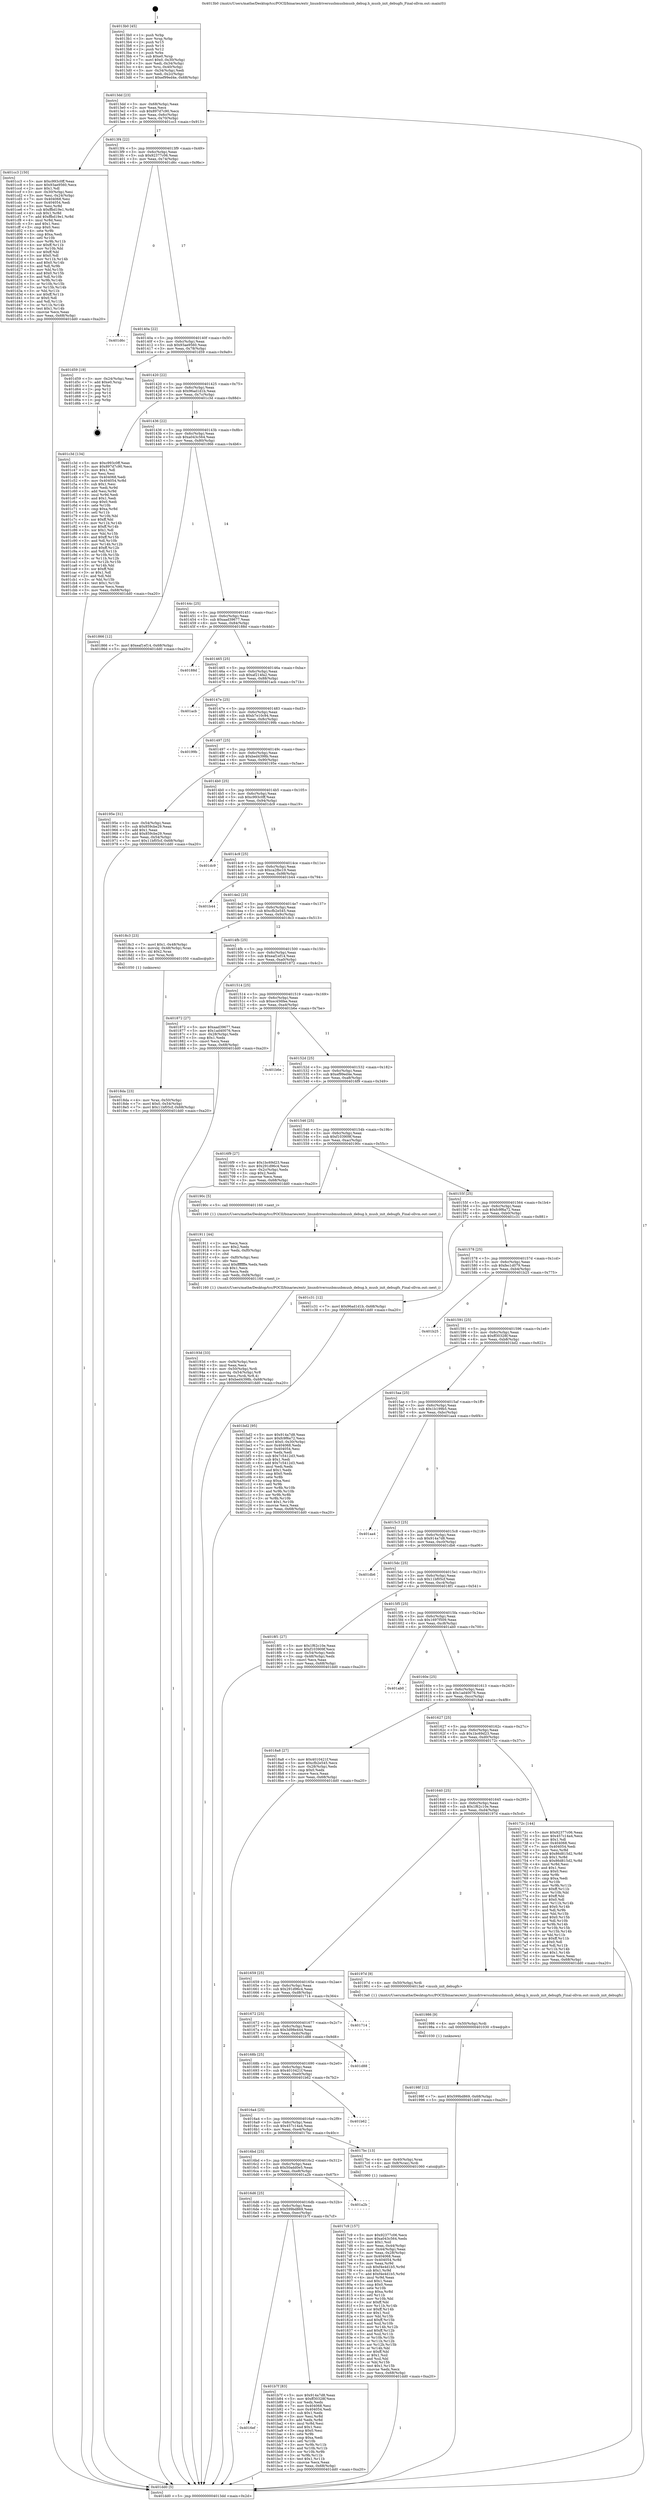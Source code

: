 digraph "0x4013b0" {
  label = "0x4013b0 (/mnt/c/Users/mathe/Desktop/tcc/POCII/binaries/extr_linuxdriversusbmusbmusb_debug.h_musb_init_debugfs_Final-ollvm.out::main(0))"
  labelloc = "t"
  node[shape=record]

  Entry [label="",width=0.3,height=0.3,shape=circle,fillcolor=black,style=filled]
  "0x4013dd" [label="{
     0x4013dd [23]\l
     | [instrs]\l
     &nbsp;&nbsp;0x4013dd \<+3\>: mov -0x68(%rbp),%eax\l
     &nbsp;&nbsp;0x4013e0 \<+2\>: mov %eax,%ecx\l
     &nbsp;&nbsp;0x4013e2 \<+6\>: sub $0x897d7c90,%ecx\l
     &nbsp;&nbsp;0x4013e8 \<+3\>: mov %eax,-0x6c(%rbp)\l
     &nbsp;&nbsp;0x4013eb \<+3\>: mov %ecx,-0x70(%rbp)\l
     &nbsp;&nbsp;0x4013ee \<+6\>: je 0000000000401cc3 \<main+0x913\>\l
  }"]
  "0x401cc3" [label="{
     0x401cc3 [150]\l
     | [instrs]\l
     &nbsp;&nbsp;0x401cc3 \<+5\>: mov $0xc993c0ff,%eax\l
     &nbsp;&nbsp;0x401cc8 \<+5\>: mov $0x93ae9560,%ecx\l
     &nbsp;&nbsp;0x401ccd \<+2\>: mov $0x1,%dl\l
     &nbsp;&nbsp;0x401ccf \<+3\>: mov -0x30(%rbp),%esi\l
     &nbsp;&nbsp;0x401cd2 \<+3\>: mov %esi,-0x24(%rbp)\l
     &nbsp;&nbsp;0x401cd5 \<+7\>: mov 0x404068,%esi\l
     &nbsp;&nbsp;0x401cdc \<+7\>: mov 0x404054,%edi\l
     &nbsp;&nbsp;0x401ce3 \<+3\>: mov %esi,%r8d\l
     &nbsp;&nbsp;0x401ce6 \<+7\>: sub $0xffbd19e1,%r8d\l
     &nbsp;&nbsp;0x401ced \<+4\>: sub $0x1,%r8d\l
     &nbsp;&nbsp;0x401cf1 \<+7\>: add $0xffbd19e1,%r8d\l
     &nbsp;&nbsp;0x401cf8 \<+4\>: imul %r8d,%esi\l
     &nbsp;&nbsp;0x401cfc \<+3\>: and $0x1,%esi\l
     &nbsp;&nbsp;0x401cff \<+3\>: cmp $0x0,%esi\l
     &nbsp;&nbsp;0x401d02 \<+4\>: sete %r9b\l
     &nbsp;&nbsp;0x401d06 \<+3\>: cmp $0xa,%edi\l
     &nbsp;&nbsp;0x401d09 \<+4\>: setl %r10b\l
     &nbsp;&nbsp;0x401d0d \<+3\>: mov %r9b,%r11b\l
     &nbsp;&nbsp;0x401d10 \<+4\>: xor $0xff,%r11b\l
     &nbsp;&nbsp;0x401d14 \<+3\>: mov %r10b,%bl\l
     &nbsp;&nbsp;0x401d17 \<+3\>: xor $0xff,%bl\l
     &nbsp;&nbsp;0x401d1a \<+3\>: xor $0x0,%dl\l
     &nbsp;&nbsp;0x401d1d \<+3\>: mov %r11b,%r14b\l
     &nbsp;&nbsp;0x401d20 \<+4\>: and $0x0,%r14b\l
     &nbsp;&nbsp;0x401d24 \<+3\>: and %dl,%r9b\l
     &nbsp;&nbsp;0x401d27 \<+3\>: mov %bl,%r15b\l
     &nbsp;&nbsp;0x401d2a \<+4\>: and $0x0,%r15b\l
     &nbsp;&nbsp;0x401d2e \<+3\>: and %dl,%r10b\l
     &nbsp;&nbsp;0x401d31 \<+3\>: or %r9b,%r14b\l
     &nbsp;&nbsp;0x401d34 \<+3\>: or %r10b,%r15b\l
     &nbsp;&nbsp;0x401d37 \<+3\>: xor %r15b,%r14b\l
     &nbsp;&nbsp;0x401d3a \<+3\>: or %bl,%r11b\l
     &nbsp;&nbsp;0x401d3d \<+4\>: xor $0xff,%r11b\l
     &nbsp;&nbsp;0x401d41 \<+3\>: or $0x0,%dl\l
     &nbsp;&nbsp;0x401d44 \<+3\>: and %dl,%r11b\l
     &nbsp;&nbsp;0x401d47 \<+3\>: or %r11b,%r14b\l
     &nbsp;&nbsp;0x401d4a \<+4\>: test $0x1,%r14b\l
     &nbsp;&nbsp;0x401d4e \<+3\>: cmovne %ecx,%eax\l
     &nbsp;&nbsp;0x401d51 \<+3\>: mov %eax,-0x68(%rbp)\l
     &nbsp;&nbsp;0x401d54 \<+5\>: jmp 0000000000401dd0 \<main+0xa20\>\l
  }"]
  "0x4013f4" [label="{
     0x4013f4 [22]\l
     | [instrs]\l
     &nbsp;&nbsp;0x4013f4 \<+5\>: jmp 00000000004013f9 \<main+0x49\>\l
     &nbsp;&nbsp;0x4013f9 \<+3\>: mov -0x6c(%rbp),%eax\l
     &nbsp;&nbsp;0x4013fc \<+5\>: sub $0x92377c06,%eax\l
     &nbsp;&nbsp;0x401401 \<+3\>: mov %eax,-0x74(%rbp)\l
     &nbsp;&nbsp;0x401404 \<+6\>: je 0000000000401d6c \<main+0x9bc\>\l
  }"]
  Exit [label="",width=0.3,height=0.3,shape=circle,fillcolor=black,style=filled,peripheries=2]
  "0x401d6c" [label="{
     0x401d6c\l
  }", style=dashed]
  "0x40140a" [label="{
     0x40140a [22]\l
     | [instrs]\l
     &nbsp;&nbsp;0x40140a \<+5\>: jmp 000000000040140f \<main+0x5f\>\l
     &nbsp;&nbsp;0x40140f \<+3\>: mov -0x6c(%rbp),%eax\l
     &nbsp;&nbsp;0x401412 \<+5\>: sub $0x93ae9560,%eax\l
     &nbsp;&nbsp;0x401417 \<+3\>: mov %eax,-0x78(%rbp)\l
     &nbsp;&nbsp;0x40141a \<+6\>: je 0000000000401d59 \<main+0x9a9\>\l
  }"]
  "0x4016ef" [label="{
     0x4016ef\l
  }", style=dashed]
  "0x401d59" [label="{
     0x401d59 [19]\l
     | [instrs]\l
     &nbsp;&nbsp;0x401d59 \<+3\>: mov -0x24(%rbp),%eax\l
     &nbsp;&nbsp;0x401d5c \<+7\>: add $0xe0,%rsp\l
     &nbsp;&nbsp;0x401d63 \<+1\>: pop %rbx\l
     &nbsp;&nbsp;0x401d64 \<+2\>: pop %r12\l
     &nbsp;&nbsp;0x401d66 \<+2\>: pop %r14\l
     &nbsp;&nbsp;0x401d68 \<+2\>: pop %r15\l
     &nbsp;&nbsp;0x401d6a \<+1\>: pop %rbp\l
     &nbsp;&nbsp;0x401d6b \<+1\>: ret\l
  }"]
  "0x401420" [label="{
     0x401420 [22]\l
     | [instrs]\l
     &nbsp;&nbsp;0x401420 \<+5\>: jmp 0000000000401425 \<main+0x75\>\l
     &nbsp;&nbsp;0x401425 \<+3\>: mov -0x6c(%rbp),%eax\l
     &nbsp;&nbsp;0x401428 \<+5\>: sub $0x96ad1d1b,%eax\l
     &nbsp;&nbsp;0x40142d \<+3\>: mov %eax,-0x7c(%rbp)\l
     &nbsp;&nbsp;0x401430 \<+6\>: je 0000000000401c3d \<main+0x88d\>\l
  }"]
  "0x401b7f" [label="{
     0x401b7f [83]\l
     | [instrs]\l
     &nbsp;&nbsp;0x401b7f \<+5\>: mov $0x914a7d8,%eax\l
     &nbsp;&nbsp;0x401b84 \<+5\>: mov $0xff30328f,%ecx\l
     &nbsp;&nbsp;0x401b89 \<+2\>: xor %edx,%edx\l
     &nbsp;&nbsp;0x401b8b \<+7\>: mov 0x404068,%esi\l
     &nbsp;&nbsp;0x401b92 \<+7\>: mov 0x404054,%edi\l
     &nbsp;&nbsp;0x401b99 \<+3\>: sub $0x1,%edx\l
     &nbsp;&nbsp;0x401b9c \<+3\>: mov %esi,%r8d\l
     &nbsp;&nbsp;0x401b9f \<+3\>: add %edx,%r8d\l
     &nbsp;&nbsp;0x401ba2 \<+4\>: imul %r8d,%esi\l
     &nbsp;&nbsp;0x401ba6 \<+3\>: and $0x1,%esi\l
     &nbsp;&nbsp;0x401ba9 \<+3\>: cmp $0x0,%esi\l
     &nbsp;&nbsp;0x401bac \<+4\>: sete %r9b\l
     &nbsp;&nbsp;0x401bb0 \<+3\>: cmp $0xa,%edi\l
     &nbsp;&nbsp;0x401bb3 \<+4\>: setl %r10b\l
     &nbsp;&nbsp;0x401bb7 \<+3\>: mov %r9b,%r11b\l
     &nbsp;&nbsp;0x401bba \<+3\>: and %r10b,%r11b\l
     &nbsp;&nbsp;0x401bbd \<+3\>: xor %r10b,%r9b\l
     &nbsp;&nbsp;0x401bc0 \<+3\>: or %r9b,%r11b\l
     &nbsp;&nbsp;0x401bc3 \<+4\>: test $0x1,%r11b\l
     &nbsp;&nbsp;0x401bc7 \<+3\>: cmovne %ecx,%eax\l
     &nbsp;&nbsp;0x401bca \<+3\>: mov %eax,-0x68(%rbp)\l
     &nbsp;&nbsp;0x401bcd \<+5\>: jmp 0000000000401dd0 \<main+0xa20\>\l
  }"]
  "0x401c3d" [label="{
     0x401c3d [134]\l
     | [instrs]\l
     &nbsp;&nbsp;0x401c3d \<+5\>: mov $0xc993c0ff,%eax\l
     &nbsp;&nbsp;0x401c42 \<+5\>: mov $0x897d7c90,%ecx\l
     &nbsp;&nbsp;0x401c47 \<+2\>: mov $0x1,%dl\l
     &nbsp;&nbsp;0x401c49 \<+2\>: xor %esi,%esi\l
     &nbsp;&nbsp;0x401c4b \<+7\>: mov 0x404068,%edi\l
     &nbsp;&nbsp;0x401c52 \<+8\>: mov 0x404054,%r8d\l
     &nbsp;&nbsp;0x401c5a \<+3\>: sub $0x1,%esi\l
     &nbsp;&nbsp;0x401c5d \<+3\>: mov %edi,%r9d\l
     &nbsp;&nbsp;0x401c60 \<+3\>: add %esi,%r9d\l
     &nbsp;&nbsp;0x401c63 \<+4\>: imul %r9d,%edi\l
     &nbsp;&nbsp;0x401c67 \<+3\>: and $0x1,%edi\l
     &nbsp;&nbsp;0x401c6a \<+3\>: cmp $0x0,%edi\l
     &nbsp;&nbsp;0x401c6d \<+4\>: sete %r10b\l
     &nbsp;&nbsp;0x401c71 \<+4\>: cmp $0xa,%r8d\l
     &nbsp;&nbsp;0x401c75 \<+4\>: setl %r11b\l
     &nbsp;&nbsp;0x401c79 \<+3\>: mov %r10b,%bl\l
     &nbsp;&nbsp;0x401c7c \<+3\>: xor $0xff,%bl\l
     &nbsp;&nbsp;0x401c7f \<+3\>: mov %r11b,%r14b\l
     &nbsp;&nbsp;0x401c82 \<+4\>: xor $0xff,%r14b\l
     &nbsp;&nbsp;0x401c86 \<+3\>: xor $0x1,%dl\l
     &nbsp;&nbsp;0x401c89 \<+3\>: mov %bl,%r15b\l
     &nbsp;&nbsp;0x401c8c \<+4\>: and $0xff,%r15b\l
     &nbsp;&nbsp;0x401c90 \<+3\>: and %dl,%r10b\l
     &nbsp;&nbsp;0x401c93 \<+3\>: mov %r14b,%r12b\l
     &nbsp;&nbsp;0x401c96 \<+4\>: and $0xff,%r12b\l
     &nbsp;&nbsp;0x401c9a \<+3\>: and %dl,%r11b\l
     &nbsp;&nbsp;0x401c9d \<+3\>: or %r10b,%r15b\l
     &nbsp;&nbsp;0x401ca0 \<+3\>: or %r11b,%r12b\l
     &nbsp;&nbsp;0x401ca3 \<+3\>: xor %r12b,%r15b\l
     &nbsp;&nbsp;0x401ca6 \<+3\>: or %r14b,%bl\l
     &nbsp;&nbsp;0x401ca9 \<+3\>: xor $0xff,%bl\l
     &nbsp;&nbsp;0x401cac \<+3\>: or $0x1,%dl\l
     &nbsp;&nbsp;0x401caf \<+2\>: and %dl,%bl\l
     &nbsp;&nbsp;0x401cb1 \<+3\>: or %bl,%r15b\l
     &nbsp;&nbsp;0x401cb4 \<+4\>: test $0x1,%r15b\l
     &nbsp;&nbsp;0x401cb8 \<+3\>: cmovne %ecx,%eax\l
     &nbsp;&nbsp;0x401cbb \<+3\>: mov %eax,-0x68(%rbp)\l
     &nbsp;&nbsp;0x401cbe \<+5\>: jmp 0000000000401dd0 \<main+0xa20\>\l
  }"]
  "0x401436" [label="{
     0x401436 [22]\l
     | [instrs]\l
     &nbsp;&nbsp;0x401436 \<+5\>: jmp 000000000040143b \<main+0x8b\>\l
     &nbsp;&nbsp;0x40143b \<+3\>: mov -0x6c(%rbp),%eax\l
     &nbsp;&nbsp;0x40143e \<+5\>: sub $0xa043c564,%eax\l
     &nbsp;&nbsp;0x401443 \<+3\>: mov %eax,-0x80(%rbp)\l
     &nbsp;&nbsp;0x401446 \<+6\>: je 0000000000401866 \<main+0x4b6\>\l
  }"]
  "0x4016d6" [label="{
     0x4016d6 [25]\l
     | [instrs]\l
     &nbsp;&nbsp;0x4016d6 \<+5\>: jmp 00000000004016db \<main+0x32b\>\l
     &nbsp;&nbsp;0x4016db \<+3\>: mov -0x6c(%rbp),%eax\l
     &nbsp;&nbsp;0x4016de \<+5\>: sub $0x599bd869,%eax\l
     &nbsp;&nbsp;0x4016e3 \<+6\>: mov %eax,-0xec(%rbp)\l
     &nbsp;&nbsp;0x4016e9 \<+6\>: je 0000000000401b7f \<main+0x7cf\>\l
  }"]
  "0x401866" [label="{
     0x401866 [12]\l
     | [instrs]\l
     &nbsp;&nbsp;0x401866 \<+7\>: movl $0xeaf1ef14,-0x68(%rbp)\l
     &nbsp;&nbsp;0x40186d \<+5\>: jmp 0000000000401dd0 \<main+0xa20\>\l
  }"]
  "0x40144c" [label="{
     0x40144c [25]\l
     | [instrs]\l
     &nbsp;&nbsp;0x40144c \<+5\>: jmp 0000000000401451 \<main+0xa1\>\l
     &nbsp;&nbsp;0x401451 \<+3\>: mov -0x6c(%rbp),%eax\l
     &nbsp;&nbsp;0x401454 \<+5\>: sub $0xaad39677,%eax\l
     &nbsp;&nbsp;0x401459 \<+6\>: mov %eax,-0x84(%rbp)\l
     &nbsp;&nbsp;0x40145f \<+6\>: je 000000000040188d \<main+0x4dd\>\l
  }"]
  "0x401a2b" [label="{
     0x401a2b\l
  }", style=dashed]
  "0x40188d" [label="{
     0x40188d\l
  }", style=dashed]
  "0x401465" [label="{
     0x401465 [25]\l
     | [instrs]\l
     &nbsp;&nbsp;0x401465 \<+5\>: jmp 000000000040146a \<main+0xba\>\l
     &nbsp;&nbsp;0x40146a \<+3\>: mov -0x6c(%rbp),%eax\l
     &nbsp;&nbsp;0x40146d \<+5\>: sub $0xaf214fa2,%eax\l
     &nbsp;&nbsp;0x401472 \<+6\>: mov %eax,-0x88(%rbp)\l
     &nbsp;&nbsp;0x401478 \<+6\>: je 0000000000401acb \<main+0x71b\>\l
  }"]
  "0x40198f" [label="{
     0x40198f [12]\l
     | [instrs]\l
     &nbsp;&nbsp;0x40198f \<+7\>: movl $0x599bd869,-0x68(%rbp)\l
     &nbsp;&nbsp;0x401996 \<+5\>: jmp 0000000000401dd0 \<main+0xa20\>\l
  }"]
  "0x401acb" [label="{
     0x401acb\l
  }", style=dashed]
  "0x40147e" [label="{
     0x40147e [25]\l
     | [instrs]\l
     &nbsp;&nbsp;0x40147e \<+5\>: jmp 0000000000401483 \<main+0xd3\>\l
     &nbsp;&nbsp;0x401483 \<+3\>: mov -0x6c(%rbp),%eax\l
     &nbsp;&nbsp;0x401486 \<+5\>: sub $0xb7e10c94,%eax\l
     &nbsp;&nbsp;0x40148b \<+6\>: mov %eax,-0x8c(%rbp)\l
     &nbsp;&nbsp;0x401491 \<+6\>: je 000000000040199b \<main+0x5eb\>\l
  }"]
  "0x401986" [label="{
     0x401986 [9]\l
     | [instrs]\l
     &nbsp;&nbsp;0x401986 \<+4\>: mov -0x50(%rbp),%rdi\l
     &nbsp;&nbsp;0x40198a \<+5\>: call 0000000000401030 \<free@plt\>\l
     | [calls]\l
     &nbsp;&nbsp;0x401030 \{1\} (unknown)\l
  }"]
  "0x40199b" [label="{
     0x40199b\l
  }", style=dashed]
  "0x401497" [label="{
     0x401497 [25]\l
     | [instrs]\l
     &nbsp;&nbsp;0x401497 \<+5\>: jmp 000000000040149c \<main+0xec\>\l
     &nbsp;&nbsp;0x40149c \<+3\>: mov -0x6c(%rbp),%eax\l
     &nbsp;&nbsp;0x40149f \<+5\>: sub $0xbed4398b,%eax\l
     &nbsp;&nbsp;0x4014a4 \<+6\>: mov %eax,-0x90(%rbp)\l
     &nbsp;&nbsp;0x4014aa \<+6\>: je 000000000040195e \<main+0x5ae\>\l
  }"]
  "0x40193d" [label="{
     0x40193d [33]\l
     | [instrs]\l
     &nbsp;&nbsp;0x40193d \<+6\>: mov -0xf4(%rbp),%ecx\l
     &nbsp;&nbsp;0x401943 \<+3\>: imul %eax,%ecx\l
     &nbsp;&nbsp;0x401946 \<+4\>: mov -0x50(%rbp),%rdi\l
     &nbsp;&nbsp;0x40194a \<+4\>: movslq -0x54(%rbp),%r8\l
     &nbsp;&nbsp;0x40194e \<+4\>: mov %ecx,(%rdi,%r8,4)\l
     &nbsp;&nbsp;0x401952 \<+7\>: movl $0xbed4398b,-0x68(%rbp)\l
     &nbsp;&nbsp;0x401959 \<+5\>: jmp 0000000000401dd0 \<main+0xa20\>\l
  }"]
  "0x40195e" [label="{
     0x40195e [31]\l
     | [instrs]\l
     &nbsp;&nbsp;0x40195e \<+3\>: mov -0x54(%rbp),%eax\l
     &nbsp;&nbsp;0x401961 \<+5\>: sub $0x859cbe29,%eax\l
     &nbsp;&nbsp;0x401966 \<+3\>: add $0x1,%eax\l
     &nbsp;&nbsp;0x401969 \<+5\>: add $0x859cbe29,%eax\l
     &nbsp;&nbsp;0x40196e \<+3\>: mov %eax,-0x54(%rbp)\l
     &nbsp;&nbsp;0x401971 \<+7\>: movl $0x11bf05cf,-0x68(%rbp)\l
     &nbsp;&nbsp;0x401978 \<+5\>: jmp 0000000000401dd0 \<main+0xa20\>\l
  }"]
  "0x4014b0" [label="{
     0x4014b0 [25]\l
     | [instrs]\l
     &nbsp;&nbsp;0x4014b0 \<+5\>: jmp 00000000004014b5 \<main+0x105\>\l
     &nbsp;&nbsp;0x4014b5 \<+3\>: mov -0x6c(%rbp),%eax\l
     &nbsp;&nbsp;0x4014b8 \<+5\>: sub $0xc993c0ff,%eax\l
     &nbsp;&nbsp;0x4014bd \<+6\>: mov %eax,-0x94(%rbp)\l
     &nbsp;&nbsp;0x4014c3 \<+6\>: je 0000000000401dc9 \<main+0xa19\>\l
  }"]
  "0x401911" [label="{
     0x401911 [44]\l
     | [instrs]\l
     &nbsp;&nbsp;0x401911 \<+2\>: xor %ecx,%ecx\l
     &nbsp;&nbsp;0x401913 \<+5\>: mov $0x2,%edx\l
     &nbsp;&nbsp;0x401918 \<+6\>: mov %edx,-0xf0(%rbp)\l
     &nbsp;&nbsp;0x40191e \<+1\>: cltd\l
     &nbsp;&nbsp;0x40191f \<+6\>: mov -0xf0(%rbp),%esi\l
     &nbsp;&nbsp;0x401925 \<+2\>: idiv %esi\l
     &nbsp;&nbsp;0x401927 \<+6\>: imul $0xfffffffe,%edx,%edx\l
     &nbsp;&nbsp;0x40192d \<+3\>: sub $0x1,%ecx\l
     &nbsp;&nbsp;0x401930 \<+2\>: sub %ecx,%edx\l
     &nbsp;&nbsp;0x401932 \<+6\>: mov %edx,-0xf4(%rbp)\l
     &nbsp;&nbsp;0x401938 \<+5\>: call 0000000000401160 \<next_i\>\l
     | [calls]\l
     &nbsp;&nbsp;0x401160 \{1\} (/mnt/c/Users/mathe/Desktop/tcc/POCII/binaries/extr_linuxdriversusbmusbmusb_debug.h_musb_init_debugfs_Final-ollvm.out::next_i)\l
  }"]
  "0x401dc9" [label="{
     0x401dc9\l
  }", style=dashed]
  "0x4014c9" [label="{
     0x4014c9 [25]\l
     | [instrs]\l
     &nbsp;&nbsp;0x4014c9 \<+5\>: jmp 00000000004014ce \<main+0x11e\>\l
     &nbsp;&nbsp;0x4014ce \<+3\>: mov -0x6c(%rbp),%eax\l
     &nbsp;&nbsp;0x4014d1 \<+5\>: sub $0xca2fbc19,%eax\l
     &nbsp;&nbsp;0x4014d6 \<+6\>: mov %eax,-0x98(%rbp)\l
     &nbsp;&nbsp;0x4014dc \<+6\>: je 0000000000401b44 \<main+0x794\>\l
  }"]
  "0x4018da" [label="{
     0x4018da [23]\l
     | [instrs]\l
     &nbsp;&nbsp;0x4018da \<+4\>: mov %rax,-0x50(%rbp)\l
     &nbsp;&nbsp;0x4018de \<+7\>: movl $0x0,-0x54(%rbp)\l
     &nbsp;&nbsp;0x4018e5 \<+7\>: movl $0x11bf05cf,-0x68(%rbp)\l
     &nbsp;&nbsp;0x4018ec \<+5\>: jmp 0000000000401dd0 \<main+0xa20\>\l
  }"]
  "0x401b44" [label="{
     0x401b44\l
  }", style=dashed]
  "0x4014e2" [label="{
     0x4014e2 [25]\l
     | [instrs]\l
     &nbsp;&nbsp;0x4014e2 \<+5\>: jmp 00000000004014e7 \<main+0x137\>\l
     &nbsp;&nbsp;0x4014e7 \<+3\>: mov -0x6c(%rbp),%eax\l
     &nbsp;&nbsp;0x4014ea \<+5\>: sub $0xcfb2e545,%eax\l
     &nbsp;&nbsp;0x4014ef \<+6\>: mov %eax,-0x9c(%rbp)\l
     &nbsp;&nbsp;0x4014f5 \<+6\>: je 00000000004018c3 \<main+0x513\>\l
  }"]
  "0x4017c9" [label="{
     0x4017c9 [157]\l
     | [instrs]\l
     &nbsp;&nbsp;0x4017c9 \<+5\>: mov $0x92377c06,%ecx\l
     &nbsp;&nbsp;0x4017ce \<+5\>: mov $0xa043c564,%edx\l
     &nbsp;&nbsp;0x4017d3 \<+3\>: mov $0x1,%sil\l
     &nbsp;&nbsp;0x4017d6 \<+3\>: mov %eax,-0x44(%rbp)\l
     &nbsp;&nbsp;0x4017d9 \<+3\>: mov -0x44(%rbp),%eax\l
     &nbsp;&nbsp;0x4017dc \<+3\>: mov %eax,-0x28(%rbp)\l
     &nbsp;&nbsp;0x4017df \<+7\>: mov 0x404068,%eax\l
     &nbsp;&nbsp;0x4017e6 \<+8\>: mov 0x404054,%r8d\l
     &nbsp;&nbsp;0x4017ee \<+3\>: mov %eax,%r9d\l
     &nbsp;&nbsp;0x4017f1 \<+7\>: sub $0xf4e4d1b5,%r9d\l
     &nbsp;&nbsp;0x4017f8 \<+4\>: sub $0x1,%r9d\l
     &nbsp;&nbsp;0x4017fc \<+7\>: add $0xf4e4d1b5,%r9d\l
     &nbsp;&nbsp;0x401803 \<+4\>: imul %r9d,%eax\l
     &nbsp;&nbsp;0x401807 \<+3\>: and $0x1,%eax\l
     &nbsp;&nbsp;0x40180a \<+3\>: cmp $0x0,%eax\l
     &nbsp;&nbsp;0x40180d \<+4\>: sete %r10b\l
     &nbsp;&nbsp;0x401811 \<+4\>: cmp $0xa,%r8d\l
     &nbsp;&nbsp;0x401815 \<+4\>: setl %r11b\l
     &nbsp;&nbsp;0x401819 \<+3\>: mov %r10b,%bl\l
     &nbsp;&nbsp;0x40181c \<+3\>: xor $0xff,%bl\l
     &nbsp;&nbsp;0x40181f \<+3\>: mov %r11b,%r14b\l
     &nbsp;&nbsp;0x401822 \<+4\>: xor $0xff,%r14b\l
     &nbsp;&nbsp;0x401826 \<+4\>: xor $0x1,%sil\l
     &nbsp;&nbsp;0x40182a \<+3\>: mov %bl,%r15b\l
     &nbsp;&nbsp;0x40182d \<+4\>: and $0xff,%r15b\l
     &nbsp;&nbsp;0x401831 \<+3\>: and %sil,%r10b\l
     &nbsp;&nbsp;0x401834 \<+3\>: mov %r14b,%r12b\l
     &nbsp;&nbsp;0x401837 \<+4\>: and $0xff,%r12b\l
     &nbsp;&nbsp;0x40183b \<+3\>: and %sil,%r11b\l
     &nbsp;&nbsp;0x40183e \<+3\>: or %r10b,%r15b\l
     &nbsp;&nbsp;0x401841 \<+3\>: or %r11b,%r12b\l
     &nbsp;&nbsp;0x401844 \<+3\>: xor %r12b,%r15b\l
     &nbsp;&nbsp;0x401847 \<+3\>: or %r14b,%bl\l
     &nbsp;&nbsp;0x40184a \<+3\>: xor $0xff,%bl\l
     &nbsp;&nbsp;0x40184d \<+4\>: or $0x1,%sil\l
     &nbsp;&nbsp;0x401851 \<+3\>: and %sil,%bl\l
     &nbsp;&nbsp;0x401854 \<+3\>: or %bl,%r15b\l
     &nbsp;&nbsp;0x401857 \<+4\>: test $0x1,%r15b\l
     &nbsp;&nbsp;0x40185b \<+3\>: cmovne %edx,%ecx\l
     &nbsp;&nbsp;0x40185e \<+3\>: mov %ecx,-0x68(%rbp)\l
     &nbsp;&nbsp;0x401861 \<+5\>: jmp 0000000000401dd0 \<main+0xa20\>\l
  }"]
  "0x4018c3" [label="{
     0x4018c3 [23]\l
     | [instrs]\l
     &nbsp;&nbsp;0x4018c3 \<+7\>: movl $0x1,-0x48(%rbp)\l
     &nbsp;&nbsp;0x4018ca \<+4\>: movslq -0x48(%rbp),%rax\l
     &nbsp;&nbsp;0x4018ce \<+4\>: shl $0x2,%rax\l
     &nbsp;&nbsp;0x4018d2 \<+3\>: mov %rax,%rdi\l
     &nbsp;&nbsp;0x4018d5 \<+5\>: call 0000000000401050 \<malloc@plt\>\l
     | [calls]\l
     &nbsp;&nbsp;0x401050 \{1\} (unknown)\l
  }"]
  "0x4014fb" [label="{
     0x4014fb [25]\l
     | [instrs]\l
     &nbsp;&nbsp;0x4014fb \<+5\>: jmp 0000000000401500 \<main+0x150\>\l
     &nbsp;&nbsp;0x401500 \<+3\>: mov -0x6c(%rbp),%eax\l
     &nbsp;&nbsp;0x401503 \<+5\>: sub $0xeaf1ef14,%eax\l
     &nbsp;&nbsp;0x401508 \<+6\>: mov %eax,-0xa0(%rbp)\l
     &nbsp;&nbsp;0x40150e \<+6\>: je 0000000000401872 \<main+0x4c2\>\l
  }"]
  "0x4016bd" [label="{
     0x4016bd [25]\l
     | [instrs]\l
     &nbsp;&nbsp;0x4016bd \<+5\>: jmp 00000000004016c2 \<main+0x312\>\l
     &nbsp;&nbsp;0x4016c2 \<+3\>: mov -0x6c(%rbp),%eax\l
     &nbsp;&nbsp;0x4016c5 \<+5\>: sub $0x50add0e5,%eax\l
     &nbsp;&nbsp;0x4016ca \<+6\>: mov %eax,-0xe8(%rbp)\l
     &nbsp;&nbsp;0x4016d0 \<+6\>: je 0000000000401a2b \<main+0x67b\>\l
  }"]
  "0x401872" [label="{
     0x401872 [27]\l
     | [instrs]\l
     &nbsp;&nbsp;0x401872 \<+5\>: mov $0xaad39677,%eax\l
     &nbsp;&nbsp;0x401877 \<+5\>: mov $0x1ad40076,%ecx\l
     &nbsp;&nbsp;0x40187c \<+3\>: mov -0x28(%rbp),%edx\l
     &nbsp;&nbsp;0x40187f \<+3\>: cmp $0x1,%edx\l
     &nbsp;&nbsp;0x401882 \<+3\>: cmovl %ecx,%eax\l
     &nbsp;&nbsp;0x401885 \<+3\>: mov %eax,-0x68(%rbp)\l
     &nbsp;&nbsp;0x401888 \<+5\>: jmp 0000000000401dd0 \<main+0xa20\>\l
  }"]
  "0x401514" [label="{
     0x401514 [25]\l
     | [instrs]\l
     &nbsp;&nbsp;0x401514 \<+5\>: jmp 0000000000401519 \<main+0x169\>\l
     &nbsp;&nbsp;0x401519 \<+3\>: mov -0x6c(%rbp),%eax\l
     &nbsp;&nbsp;0x40151c \<+5\>: sub $0xec456fee,%eax\l
     &nbsp;&nbsp;0x401521 \<+6\>: mov %eax,-0xa4(%rbp)\l
     &nbsp;&nbsp;0x401527 \<+6\>: je 0000000000401b6e \<main+0x7be\>\l
  }"]
  "0x4017bc" [label="{
     0x4017bc [13]\l
     | [instrs]\l
     &nbsp;&nbsp;0x4017bc \<+4\>: mov -0x40(%rbp),%rax\l
     &nbsp;&nbsp;0x4017c0 \<+4\>: mov 0x8(%rax),%rdi\l
     &nbsp;&nbsp;0x4017c4 \<+5\>: call 0000000000401060 \<atoi@plt\>\l
     | [calls]\l
     &nbsp;&nbsp;0x401060 \{1\} (unknown)\l
  }"]
  "0x401b6e" [label="{
     0x401b6e\l
  }", style=dashed]
  "0x40152d" [label="{
     0x40152d [25]\l
     | [instrs]\l
     &nbsp;&nbsp;0x40152d \<+5\>: jmp 0000000000401532 \<main+0x182\>\l
     &nbsp;&nbsp;0x401532 \<+3\>: mov -0x6c(%rbp),%eax\l
     &nbsp;&nbsp;0x401535 \<+5\>: sub $0xef99ed4e,%eax\l
     &nbsp;&nbsp;0x40153a \<+6\>: mov %eax,-0xa8(%rbp)\l
     &nbsp;&nbsp;0x401540 \<+6\>: je 00000000004016f9 \<main+0x349\>\l
  }"]
  "0x4016a4" [label="{
     0x4016a4 [25]\l
     | [instrs]\l
     &nbsp;&nbsp;0x4016a4 \<+5\>: jmp 00000000004016a9 \<main+0x2f9\>\l
     &nbsp;&nbsp;0x4016a9 \<+3\>: mov -0x6c(%rbp),%eax\l
     &nbsp;&nbsp;0x4016ac \<+5\>: sub $0x457c14a4,%eax\l
     &nbsp;&nbsp;0x4016b1 \<+6\>: mov %eax,-0xe4(%rbp)\l
     &nbsp;&nbsp;0x4016b7 \<+6\>: je 00000000004017bc \<main+0x40c\>\l
  }"]
  "0x4016f9" [label="{
     0x4016f9 [27]\l
     | [instrs]\l
     &nbsp;&nbsp;0x4016f9 \<+5\>: mov $0x1bc69d23,%eax\l
     &nbsp;&nbsp;0x4016fe \<+5\>: mov $0x291d96c4,%ecx\l
     &nbsp;&nbsp;0x401703 \<+3\>: mov -0x2c(%rbp),%edx\l
     &nbsp;&nbsp;0x401706 \<+3\>: cmp $0x2,%edx\l
     &nbsp;&nbsp;0x401709 \<+3\>: cmovne %ecx,%eax\l
     &nbsp;&nbsp;0x40170c \<+3\>: mov %eax,-0x68(%rbp)\l
     &nbsp;&nbsp;0x40170f \<+5\>: jmp 0000000000401dd0 \<main+0xa20\>\l
  }"]
  "0x401546" [label="{
     0x401546 [25]\l
     | [instrs]\l
     &nbsp;&nbsp;0x401546 \<+5\>: jmp 000000000040154b \<main+0x19b\>\l
     &nbsp;&nbsp;0x40154b \<+3\>: mov -0x6c(%rbp),%eax\l
     &nbsp;&nbsp;0x40154e \<+5\>: sub $0xf103909f,%eax\l
     &nbsp;&nbsp;0x401553 \<+6\>: mov %eax,-0xac(%rbp)\l
     &nbsp;&nbsp;0x401559 \<+6\>: je 000000000040190c \<main+0x55c\>\l
  }"]
  "0x401dd0" [label="{
     0x401dd0 [5]\l
     | [instrs]\l
     &nbsp;&nbsp;0x401dd0 \<+5\>: jmp 00000000004013dd \<main+0x2d\>\l
  }"]
  "0x4013b0" [label="{
     0x4013b0 [45]\l
     | [instrs]\l
     &nbsp;&nbsp;0x4013b0 \<+1\>: push %rbp\l
     &nbsp;&nbsp;0x4013b1 \<+3\>: mov %rsp,%rbp\l
     &nbsp;&nbsp;0x4013b4 \<+2\>: push %r15\l
     &nbsp;&nbsp;0x4013b6 \<+2\>: push %r14\l
     &nbsp;&nbsp;0x4013b8 \<+2\>: push %r12\l
     &nbsp;&nbsp;0x4013ba \<+1\>: push %rbx\l
     &nbsp;&nbsp;0x4013bb \<+7\>: sub $0xe0,%rsp\l
     &nbsp;&nbsp;0x4013c2 \<+7\>: movl $0x0,-0x30(%rbp)\l
     &nbsp;&nbsp;0x4013c9 \<+3\>: mov %edi,-0x34(%rbp)\l
     &nbsp;&nbsp;0x4013cc \<+4\>: mov %rsi,-0x40(%rbp)\l
     &nbsp;&nbsp;0x4013d0 \<+3\>: mov -0x34(%rbp),%edi\l
     &nbsp;&nbsp;0x4013d3 \<+3\>: mov %edi,-0x2c(%rbp)\l
     &nbsp;&nbsp;0x4013d6 \<+7\>: movl $0xef99ed4e,-0x68(%rbp)\l
  }"]
  "0x401b62" [label="{
     0x401b62\l
  }", style=dashed]
  "0x40190c" [label="{
     0x40190c [5]\l
     | [instrs]\l
     &nbsp;&nbsp;0x40190c \<+5\>: call 0000000000401160 \<next_i\>\l
     | [calls]\l
     &nbsp;&nbsp;0x401160 \{1\} (/mnt/c/Users/mathe/Desktop/tcc/POCII/binaries/extr_linuxdriversusbmusbmusb_debug.h_musb_init_debugfs_Final-ollvm.out::next_i)\l
  }"]
  "0x40155f" [label="{
     0x40155f [25]\l
     | [instrs]\l
     &nbsp;&nbsp;0x40155f \<+5\>: jmp 0000000000401564 \<main+0x1b4\>\l
     &nbsp;&nbsp;0x401564 \<+3\>: mov -0x6c(%rbp),%eax\l
     &nbsp;&nbsp;0x401567 \<+5\>: sub $0xfc9f6a72,%eax\l
     &nbsp;&nbsp;0x40156c \<+6\>: mov %eax,-0xb0(%rbp)\l
     &nbsp;&nbsp;0x401572 \<+6\>: je 0000000000401c31 \<main+0x881\>\l
  }"]
  "0x40168b" [label="{
     0x40168b [25]\l
     | [instrs]\l
     &nbsp;&nbsp;0x40168b \<+5\>: jmp 0000000000401690 \<main+0x2e0\>\l
     &nbsp;&nbsp;0x401690 \<+3\>: mov -0x6c(%rbp),%eax\l
     &nbsp;&nbsp;0x401693 \<+5\>: sub $0x4010421f,%eax\l
     &nbsp;&nbsp;0x401698 \<+6\>: mov %eax,-0xe0(%rbp)\l
     &nbsp;&nbsp;0x40169e \<+6\>: je 0000000000401b62 \<main+0x7b2\>\l
  }"]
  "0x401c31" [label="{
     0x401c31 [12]\l
     | [instrs]\l
     &nbsp;&nbsp;0x401c31 \<+7\>: movl $0x96ad1d1b,-0x68(%rbp)\l
     &nbsp;&nbsp;0x401c38 \<+5\>: jmp 0000000000401dd0 \<main+0xa20\>\l
  }"]
  "0x401578" [label="{
     0x401578 [25]\l
     | [instrs]\l
     &nbsp;&nbsp;0x401578 \<+5\>: jmp 000000000040157d \<main+0x1cd\>\l
     &nbsp;&nbsp;0x40157d \<+3\>: mov -0x6c(%rbp),%eax\l
     &nbsp;&nbsp;0x401580 \<+5\>: sub $0xfec1d079,%eax\l
     &nbsp;&nbsp;0x401585 \<+6\>: mov %eax,-0xb4(%rbp)\l
     &nbsp;&nbsp;0x40158b \<+6\>: je 0000000000401b25 \<main+0x775\>\l
  }"]
  "0x401d88" [label="{
     0x401d88\l
  }", style=dashed]
  "0x401b25" [label="{
     0x401b25\l
  }", style=dashed]
  "0x401591" [label="{
     0x401591 [25]\l
     | [instrs]\l
     &nbsp;&nbsp;0x401591 \<+5\>: jmp 0000000000401596 \<main+0x1e6\>\l
     &nbsp;&nbsp;0x401596 \<+3\>: mov -0x6c(%rbp),%eax\l
     &nbsp;&nbsp;0x401599 \<+5\>: sub $0xff30328f,%eax\l
     &nbsp;&nbsp;0x40159e \<+6\>: mov %eax,-0xb8(%rbp)\l
     &nbsp;&nbsp;0x4015a4 \<+6\>: je 0000000000401bd2 \<main+0x822\>\l
  }"]
  "0x401672" [label="{
     0x401672 [25]\l
     | [instrs]\l
     &nbsp;&nbsp;0x401672 \<+5\>: jmp 0000000000401677 \<main+0x2c7\>\l
     &nbsp;&nbsp;0x401677 \<+3\>: mov -0x6c(%rbp),%eax\l
     &nbsp;&nbsp;0x40167a \<+5\>: sub $0x3d98e444,%eax\l
     &nbsp;&nbsp;0x40167f \<+6\>: mov %eax,-0xdc(%rbp)\l
     &nbsp;&nbsp;0x401685 \<+6\>: je 0000000000401d88 \<main+0x9d8\>\l
  }"]
  "0x401bd2" [label="{
     0x401bd2 [95]\l
     | [instrs]\l
     &nbsp;&nbsp;0x401bd2 \<+5\>: mov $0x914a7d8,%eax\l
     &nbsp;&nbsp;0x401bd7 \<+5\>: mov $0xfc9f6a72,%ecx\l
     &nbsp;&nbsp;0x401bdc \<+7\>: movl $0x0,-0x30(%rbp)\l
     &nbsp;&nbsp;0x401be3 \<+7\>: mov 0x404068,%edx\l
     &nbsp;&nbsp;0x401bea \<+7\>: mov 0x404054,%esi\l
     &nbsp;&nbsp;0x401bf1 \<+2\>: mov %edx,%edi\l
     &nbsp;&nbsp;0x401bf3 \<+6\>: sub $0x7c5412d3,%edi\l
     &nbsp;&nbsp;0x401bf9 \<+3\>: sub $0x1,%edi\l
     &nbsp;&nbsp;0x401bfc \<+6\>: add $0x7c5412d3,%edi\l
     &nbsp;&nbsp;0x401c02 \<+3\>: imul %edi,%edx\l
     &nbsp;&nbsp;0x401c05 \<+3\>: and $0x1,%edx\l
     &nbsp;&nbsp;0x401c08 \<+3\>: cmp $0x0,%edx\l
     &nbsp;&nbsp;0x401c0b \<+4\>: sete %r8b\l
     &nbsp;&nbsp;0x401c0f \<+3\>: cmp $0xa,%esi\l
     &nbsp;&nbsp;0x401c12 \<+4\>: setl %r9b\l
     &nbsp;&nbsp;0x401c16 \<+3\>: mov %r8b,%r10b\l
     &nbsp;&nbsp;0x401c19 \<+3\>: and %r9b,%r10b\l
     &nbsp;&nbsp;0x401c1c \<+3\>: xor %r9b,%r8b\l
     &nbsp;&nbsp;0x401c1f \<+3\>: or %r8b,%r10b\l
     &nbsp;&nbsp;0x401c22 \<+4\>: test $0x1,%r10b\l
     &nbsp;&nbsp;0x401c26 \<+3\>: cmovne %ecx,%eax\l
     &nbsp;&nbsp;0x401c29 \<+3\>: mov %eax,-0x68(%rbp)\l
     &nbsp;&nbsp;0x401c2c \<+5\>: jmp 0000000000401dd0 \<main+0xa20\>\l
  }"]
  "0x4015aa" [label="{
     0x4015aa [25]\l
     | [instrs]\l
     &nbsp;&nbsp;0x4015aa \<+5\>: jmp 00000000004015af \<main+0x1ff\>\l
     &nbsp;&nbsp;0x4015af \<+3\>: mov -0x6c(%rbp),%eax\l
     &nbsp;&nbsp;0x4015b2 \<+5\>: sub $0x1b199b5,%eax\l
     &nbsp;&nbsp;0x4015b7 \<+6\>: mov %eax,-0xbc(%rbp)\l
     &nbsp;&nbsp;0x4015bd \<+6\>: je 0000000000401aa4 \<main+0x6f4\>\l
  }"]
  "0x401714" [label="{
     0x401714\l
  }", style=dashed]
  "0x401aa4" [label="{
     0x401aa4\l
  }", style=dashed]
  "0x4015c3" [label="{
     0x4015c3 [25]\l
     | [instrs]\l
     &nbsp;&nbsp;0x4015c3 \<+5\>: jmp 00000000004015c8 \<main+0x218\>\l
     &nbsp;&nbsp;0x4015c8 \<+3\>: mov -0x6c(%rbp),%eax\l
     &nbsp;&nbsp;0x4015cb \<+5\>: sub $0x914a7d8,%eax\l
     &nbsp;&nbsp;0x4015d0 \<+6\>: mov %eax,-0xc0(%rbp)\l
     &nbsp;&nbsp;0x4015d6 \<+6\>: je 0000000000401db6 \<main+0xa06\>\l
  }"]
  "0x401659" [label="{
     0x401659 [25]\l
     | [instrs]\l
     &nbsp;&nbsp;0x401659 \<+5\>: jmp 000000000040165e \<main+0x2ae\>\l
     &nbsp;&nbsp;0x40165e \<+3\>: mov -0x6c(%rbp),%eax\l
     &nbsp;&nbsp;0x401661 \<+5\>: sub $0x291d96c4,%eax\l
     &nbsp;&nbsp;0x401666 \<+6\>: mov %eax,-0xd8(%rbp)\l
     &nbsp;&nbsp;0x40166c \<+6\>: je 0000000000401714 \<main+0x364\>\l
  }"]
  "0x401db6" [label="{
     0x401db6\l
  }", style=dashed]
  "0x4015dc" [label="{
     0x4015dc [25]\l
     | [instrs]\l
     &nbsp;&nbsp;0x4015dc \<+5\>: jmp 00000000004015e1 \<main+0x231\>\l
     &nbsp;&nbsp;0x4015e1 \<+3\>: mov -0x6c(%rbp),%eax\l
     &nbsp;&nbsp;0x4015e4 \<+5\>: sub $0x11bf05cf,%eax\l
     &nbsp;&nbsp;0x4015e9 \<+6\>: mov %eax,-0xc4(%rbp)\l
     &nbsp;&nbsp;0x4015ef \<+6\>: je 00000000004018f1 \<main+0x541\>\l
  }"]
  "0x40197d" [label="{
     0x40197d [9]\l
     | [instrs]\l
     &nbsp;&nbsp;0x40197d \<+4\>: mov -0x50(%rbp),%rdi\l
     &nbsp;&nbsp;0x401981 \<+5\>: call 00000000004013a0 \<musb_init_debugfs\>\l
     | [calls]\l
     &nbsp;&nbsp;0x4013a0 \{1\} (/mnt/c/Users/mathe/Desktop/tcc/POCII/binaries/extr_linuxdriversusbmusbmusb_debug.h_musb_init_debugfs_Final-ollvm.out::musb_init_debugfs)\l
  }"]
  "0x4018f1" [label="{
     0x4018f1 [27]\l
     | [instrs]\l
     &nbsp;&nbsp;0x4018f1 \<+5\>: mov $0x1f62c10e,%eax\l
     &nbsp;&nbsp;0x4018f6 \<+5\>: mov $0xf103909f,%ecx\l
     &nbsp;&nbsp;0x4018fb \<+3\>: mov -0x54(%rbp),%edx\l
     &nbsp;&nbsp;0x4018fe \<+3\>: cmp -0x48(%rbp),%edx\l
     &nbsp;&nbsp;0x401901 \<+3\>: cmovl %ecx,%eax\l
     &nbsp;&nbsp;0x401904 \<+3\>: mov %eax,-0x68(%rbp)\l
     &nbsp;&nbsp;0x401907 \<+5\>: jmp 0000000000401dd0 \<main+0xa20\>\l
  }"]
  "0x4015f5" [label="{
     0x4015f5 [25]\l
     | [instrs]\l
     &nbsp;&nbsp;0x4015f5 \<+5\>: jmp 00000000004015fa \<main+0x24a\>\l
     &nbsp;&nbsp;0x4015fa \<+3\>: mov -0x6c(%rbp),%eax\l
     &nbsp;&nbsp;0x4015fd \<+5\>: sub $0x1697f509,%eax\l
     &nbsp;&nbsp;0x401602 \<+6\>: mov %eax,-0xc8(%rbp)\l
     &nbsp;&nbsp;0x401608 \<+6\>: je 0000000000401ab0 \<main+0x700\>\l
  }"]
  "0x401640" [label="{
     0x401640 [25]\l
     | [instrs]\l
     &nbsp;&nbsp;0x401640 \<+5\>: jmp 0000000000401645 \<main+0x295\>\l
     &nbsp;&nbsp;0x401645 \<+3\>: mov -0x6c(%rbp),%eax\l
     &nbsp;&nbsp;0x401648 \<+5\>: sub $0x1f62c10e,%eax\l
     &nbsp;&nbsp;0x40164d \<+6\>: mov %eax,-0xd4(%rbp)\l
     &nbsp;&nbsp;0x401653 \<+6\>: je 000000000040197d \<main+0x5cd\>\l
  }"]
  "0x401ab0" [label="{
     0x401ab0\l
  }", style=dashed]
  "0x40160e" [label="{
     0x40160e [25]\l
     | [instrs]\l
     &nbsp;&nbsp;0x40160e \<+5\>: jmp 0000000000401613 \<main+0x263\>\l
     &nbsp;&nbsp;0x401613 \<+3\>: mov -0x6c(%rbp),%eax\l
     &nbsp;&nbsp;0x401616 \<+5\>: sub $0x1ad40076,%eax\l
     &nbsp;&nbsp;0x40161b \<+6\>: mov %eax,-0xcc(%rbp)\l
     &nbsp;&nbsp;0x401621 \<+6\>: je 00000000004018a8 \<main+0x4f8\>\l
  }"]
  "0x40172c" [label="{
     0x40172c [144]\l
     | [instrs]\l
     &nbsp;&nbsp;0x40172c \<+5\>: mov $0x92377c06,%eax\l
     &nbsp;&nbsp;0x401731 \<+5\>: mov $0x457c14a4,%ecx\l
     &nbsp;&nbsp;0x401736 \<+2\>: mov $0x1,%dl\l
     &nbsp;&nbsp;0x401738 \<+7\>: mov 0x404068,%esi\l
     &nbsp;&nbsp;0x40173f \<+7\>: mov 0x404054,%edi\l
     &nbsp;&nbsp;0x401746 \<+3\>: mov %esi,%r8d\l
     &nbsp;&nbsp;0x401749 \<+7\>: add $0x86d815d2,%r8d\l
     &nbsp;&nbsp;0x401750 \<+4\>: sub $0x1,%r8d\l
     &nbsp;&nbsp;0x401754 \<+7\>: sub $0x86d815d2,%r8d\l
     &nbsp;&nbsp;0x40175b \<+4\>: imul %r8d,%esi\l
     &nbsp;&nbsp;0x40175f \<+3\>: and $0x1,%esi\l
     &nbsp;&nbsp;0x401762 \<+3\>: cmp $0x0,%esi\l
     &nbsp;&nbsp;0x401765 \<+4\>: sete %r9b\l
     &nbsp;&nbsp;0x401769 \<+3\>: cmp $0xa,%edi\l
     &nbsp;&nbsp;0x40176c \<+4\>: setl %r10b\l
     &nbsp;&nbsp;0x401770 \<+3\>: mov %r9b,%r11b\l
     &nbsp;&nbsp;0x401773 \<+4\>: xor $0xff,%r11b\l
     &nbsp;&nbsp;0x401777 \<+3\>: mov %r10b,%bl\l
     &nbsp;&nbsp;0x40177a \<+3\>: xor $0xff,%bl\l
     &nbsp;&nbsp;0x40177d \<+3\>: xor $0x0,%dl\l
     &nbsp;&nbsp;0x401780 \<+3\>: mov %r11b,%r14b\l
     &nbsp;&nbsp;0x401783 \<+4\>: and $0x0,%r14b\l
     &nbsp;&nbsp;0x401787 \<+3\>: and %dl,%r9b\l
     &nbsp;&nbsp;0x40178a \<+3\>: mov %bl,%r15b\l
     &nbsp;&nbsp;0x40178d \<+4\>: and $0x0,%r15b\l
     &nbsp;&nbsp;0x401791 \<+3\>: and %dl,%r10b\l
     &nbsp;&nbsp;0x401794 \<+3\>: or %r9b,%r14b\l
     &nbsp;&nbsp;0x401797 \<+3\>: or %r10b,%r15b\l
     &nbsp;&nbsp;0x40179a \<+3\>: xor %r15b,%r14b\l
     &nbsp;&nbsp;0x40179d \<+3\>: or %bl,%r11b\l
     &nbsp;&nbsp;0x4017a0 \<+4\>: xor $0xff,%r11b\l
     &nbsp;&nbsp;0x4017a4 \<+3\>: or $0x0,%dl\l
     &nbsp;&nbsp;0x4017a7 \<+3\>: and %dl,%r11b\l
     &nbsp;&nbsp;0x4017aa \<+3\>: or %r11b,%r14b\l
     &nbsp;&nbsp;0x4017ad \<+4\>: test $0x1,%r14b\l
     &nbsp;&nbsp;0x4017b1 \<+3\>: cmovne %ecx,%eax\l
     &nbsp;&nbsp;0x4017b4 \<+3\>: mov %eax,-0x68(%rbp)\l
     &nbsp;&nbsp;0x4017b7 \<+5\>: jmp 0000000000401dd0 \<main+0xa20\>\l
  }"]
  "0x4018a8" [label="{
     0x4018a8 [27]\l
     | [instrs]\l
     &nbsp;&nbsp;0x4018a8 \<+5\>: mov $0x4010421f,%eax\l
     &nbsp;&nbsp;0x4018ad \<+5\>: mov $0xcfb2e545,%ecx\l
     &nbsp;&nbsp;0x4018b2 \<+3\>: mov -0x28(%rbp),%edx\l
     &nbsp;&nbsp;0x4018b5 \<+3\>: cmp $0x0,%edx\l
     &nbsp;&nbsp;0x4018b8 \<+3\>: cmove %ecx,%eax\l
     &nbsp;&nbsp;0x4018bb \<+3\>: mov %eax,-0x68(%rbp)\l
     &nbsp;&nbsp;0x4018be \<+5\>: jmp 0000000000401dd0 \<main+0xa20\>\l
  }"]
  "0x401627" [label="{
     0x401627 [25]\l
     | [instrs]\l
     &nbsp;&nbsp;0x401627 \<+5\>: jmp 000000000040162c \<main+0x27c\>\l
     &nbsp;&nbsp;0x40162c \<+3\>: mov -0x6c(%rbp),%eax\l
     &nbsp;&nbsp;0x40162f \<+5\>: sub $0x1bc69d23,%eax\l
     &nbsp;&nbsp;0x401634 \<+6\>: mov %eax,-0xd0(%rbp)\l
     &nbsp;&nbsp;0x40163a \<+6\>: je 000000000040172c \<main+0x37c\>\l
  }"]
  Entry -> "0x4013b0" [label=" 1"]
  "0x4013dd" -> "0x401cc3" [label=" 1"]
  "0x4013dd" -> "0x4013f4" [label=" 17"]
  "0x401d59" -> Exit [label=" 1"]
  "0x4013f4" -> "0x401d6c" [label=" 0"]
  "0x4013f4" -> "0x40140a" [label=" 17"]
  "0x401cc3" -> "0x401dd0" [label=" 1"]
  "0x40140a" -> "0x401d59" [label=" 1"]
  "0x40140a" -> "0x401420" [label=" 16"]
  "0x401c3d" -> "0x401dd0" [label=" 1"]
  "0x401420" -> "0x401c3d" [label=" 1"]
  "0x401420" -> "0x401436" [label=" 15"]
  "0x401c31" -> "0x401dd0" [label=" 1"]
  "0x401436" -> "0x401866" [label=" 1"]
  "0x401436" -> "0x40144c" [label=" 14"]
  "0x401b7f" -> "0x401dd0" [label=" 1"]
  "0x40144c" -> "0x40188d" [label=" 0"]
  "0x40144c" -> "0x401465" [label=" 14"]
  "0x4016d6" -> "0x4016ef" [label=" 0"]
  "0x401465" -> "0x401acb" [label=" 0"]
  "0x401465" -> "0x40147e" [label=" 14"]
  "0x401bd2" -> "0x401dd0" [label=" 1"]
  "0x40147e" -> "0x40199b" [label=" 0"]
  "0x40147e" -> "0x401497" [label=" 14"]
  "0x4016bd" -> "0x4016d6" [label=" 1"]
  "0x401497" -> "0x40195e" [label=" 1"]
  "0x401497" -> "0x4014b0" [label=" 13"]
  "0x4016bd" -> "0x401a2b" [label=" 0"]
  "0x4014b0" -> "0x401dc9" [label=" 0"]
  "0x4014b0" -> "0x4014c9" [label=" 13"]
  "0x4016d6" -> "0x401b7f" [label=" 1"]
  "0x4014c9" -> "0x401b44" [label=" 0"]
  "0x4014c9" -> "0x4014e2" [label=" 13"]
  "0x40198f" -> "0x401dd0" [label=" 1"]
  "0x4014e2" -> "0x4018c3" [label=" 1"]
  "0x4014e2" -> "0x4014fb" [label=" 12"]
  "0x401986" -> "0x40198f" [label=" 1"]
  "0x4014fb" -> "0x401872" [label=" 1"]
  "0x4014fb" -> "0x401514" [label=" 11"]
  "0x40197d" -> "0x401986" [label=" 1"]
  "0x401514" -> "0x401b6e" [label=" 0"]
  "0x401514" -> "0x40152d" [label=" 11"]
  "0x40195e" -> "0x401dd0" [label=" 1"]
  "0x40152d" -> "0x4016f9" [label=" 1"]
  "0x40152d" -> "0x401546" [label=" 10"]
  "0x4016f9" -> "0x401dd0" [label=" 1"]
  "0x4013b0" -> "0x4013dd" [label=" 1"]
  "0x401dd0" -> "0x4013dd" [label=" 17"]
  "0x401911" -> "0x40193d" [label=" 1"]
  "0x401546" -> "0x40190c" [label=" 1"]
  "0x401546" -> "0x40155f" [label=" 9"]
  "0x40190c" -> "0x401911" [label=" 1"]
  "0x40155f" -> "0x401c31" [label=" 1"]
  "0x40155f" -> "0x401578" [label=" 8"]
  "0x4018da" -> "0x401dd0" [label=" 1"]
  "0x401578" -> "0x401b25" [label=" 0"]
  "0x401578" -> "0x401591" [label=" 8"]
  "0x4018c3" -> "0x4018da" [label=" 1"]
  "0x401591" -> "0x401bd2" [label=" 1"]
  "0x401591" -> "0x4015aa" [label=" 7"]
  "0x401872" -> "0x401dd0" [label=" 1"]
  "0x4015aa" -> "0x401aa4" [label=" 0"]
  "0x4015aa" -> "0x4015c3" [label=" 7"]
  "0x401866" -> "0x401dd0" [label=" 1"]
  "0x4015c3" -> "0x401db6" [label=" 0"]
  "0x4015c3" -> "0x4015dc" [label=" 7"]
  "0x4017bc" -> "0x4017c9" [label=" 1"]
  "0x4015dc" -> "0x4018f1" [label=" 2"]
  "0x4015dc" -> "0x4015f5" [label=" 5"]
  "0x4016a4" -> "0x4016bd" [label=" 1"]
  "0x4015f5" -> "0x401ab0" [label=" 0"]
  "0x4015f5" -> "0x40160e" [label=" 5"]
  "0x40193d" -> "0x401dd0" [label=" 1"]
  "0x40160e" -> "0x4018a8" [label=" 1"]
  "0x40160e" -> "0x401627" [label=" 4"]
  "0x40168b" -> "0x4016a4" [label=" 2"]
  "0x401627" -> "0x40172c" [label=" 1"]
  "0x401627" -> "0x401640" [label=" 3"]
  "0x40172c" -> "0x401dd0" [label=" 1"]
  "0x4016a4" -> "0x4017bc" [label=" 1"]
  "0x401640" -> "0x40197d" [label=" 1"]
  "0x401640" -> "0x401659" [label=" 2"]
  "0x4017c9" -> "0x401dd0" [label=" 1"]
  "0x401659" -> "0x401714" [label=" 0"]
  "0x401659" -> "0x401672" [label=" 2"]
  "0x4018a8" -> "0x401dd0" [label=" 1"]
  "0x401672" -> "0x401d88" [label=" 0"]
  "0x401672" -> "0x40168b" [label=" 2"]
  "0x4018f1" -> "0x401dd0" [label=" 2"]
  "0x40168b" -> "0x401b62" [label=" 0"]
}
